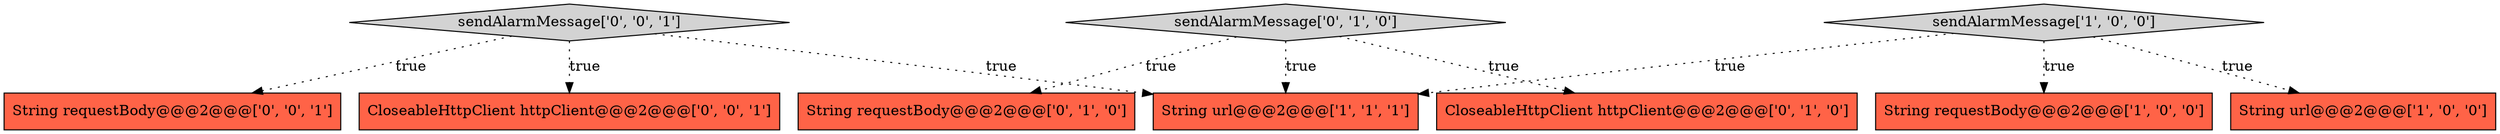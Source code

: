 digraph {
7 [style = filled, label = "String requestBody@@@2@@@['0', '0', '1']", fillcolor = tomato, shape = box image = "AAA0AAABBB3BBB"];
1 [style = filled, label = "String requestBody@@@2@@@['1', '0', '0']", fillcolor = tomato, shape = box image = "AAA0AAABBB1BBB"];
5 [style = filled, label = "sendAlarmMessage['0', '1', '0']", fillcolor = lightgray, shape = diamond image = "AAA0AAABBB2BBB"];
0 [style = filled, label = "sendAlarmMessage['1', '0', '0']", fillcolor = lightgray, shape = diamond image = "AAA0AAABBB1BBB"];
4 [style = filled, label = "CloseableHttpClient httpClient@@@2@@@['0', '1', '0']", fillcolor = tomato, shape = box image = "AAA0AAABBB2BBB"];
9 [style = filled, label = "CloseableHttpClient httpClient@@@2@@@['0', '0', '1']", fillcolor = tomato, shape = box image = "AAA0AAABBB3BBB"];
3 [style = filled, label = "String url@@@2@@@['1', '1', '1']", fillcolor = tomato, shape = box image = "AAA0AAABBB1BBB"];
2 [style = filled, label = "String url@@@2@@@['1', '0', '0']", fillcolor = tomato, shape = box image = "AAA0AAABBB1BBB"];
6 [style = filled, label = "String requestBody@@@2@@@['0', '1', '0']", fillcolor = tomato, shape = box image = "AAA0AAABBB2BBB"];
8 [style = filled, label = "sendAlarmMessage['0', '0', '1']", fillcolor = lightgray, shape = diamond image = "AAA0AAABBB3BBB"];
5->6 [style = dotted, label="true"];
8->7 [style = dotted, label="true"];
0->3 [style = dotted, label="true"];
8->9 [style = dotted, label="true"];
0->2 [style = dotted, label="true"];
5->3 [style = dotted, label="true"];
8->3 [style = dotted, label="true"];
5->4 [style = dotted, label="true"];
0->1 [style = dotted, label="true"];
}
